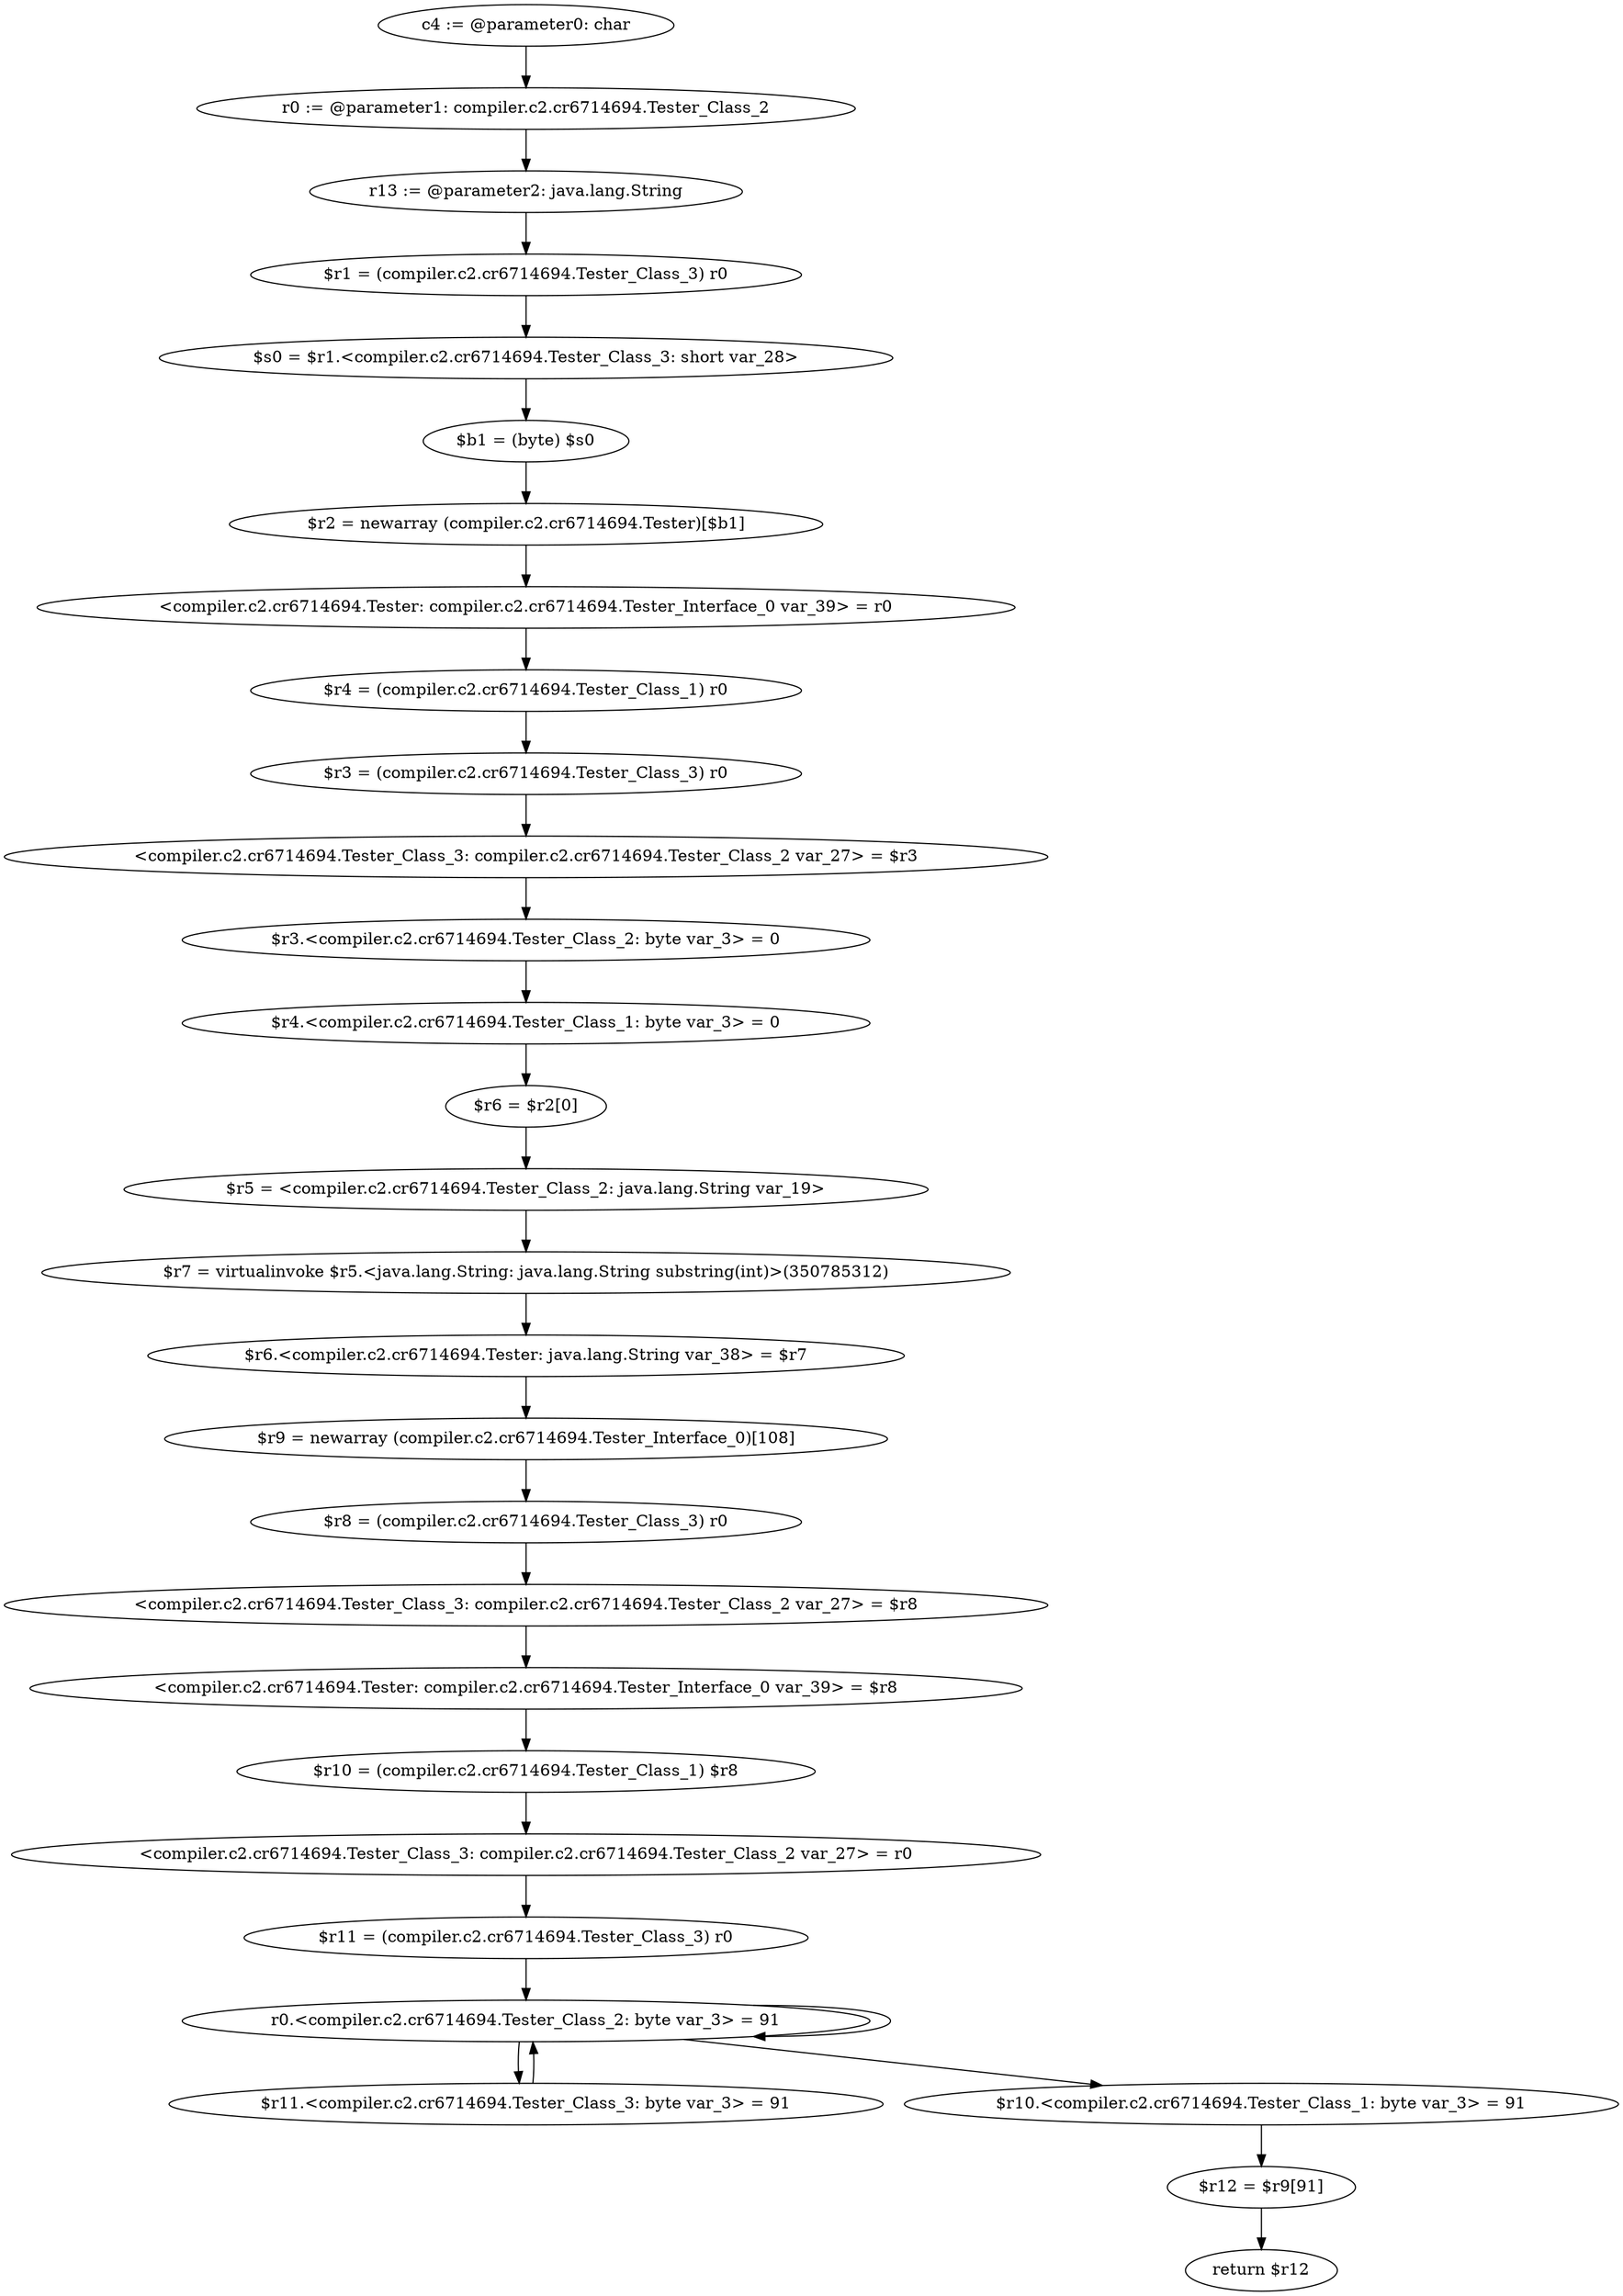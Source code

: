digraph "unitGraph" {
    "c4 := @parameter0: char"
    "r0 := @parameter1: compiler.c2.cr6714694.Tester_Class_2"
    "r13 := @parameter2: java.lang.String"
    "$r1 = (compiler.c2.cr6714694.Tester_Class_3) r0"
    "$s0 = $r1.<compiler.c2.cr6714694.Tester_Class_3: short var_28>"
    "$b1 = (byte) $s0"
    "$r2 = newarray (compiler.c2.cr6714694.Tester)[$b1]"
    "<compiler.c2.cr6714694.Tester: compiler.c2.cr6714694.Tester_Interface_0 var_39> = r0"
    "$r4 = (compiler.c2.cr6714694.Tester_Class_1) r0"
    "$r3 = (compiler.c2.cr6714694.Tester_Class_3) r0"
    "<compiler.c2.cr6714694.Tester_Class_3: compiler.c2.cr6714694.Tester_Class_2 var_27> = $r3"
    "$r3.<compiler.c2.cr6714694.Tester_Class_2: byte var_3> = 0"
    "$r4.<compiler.c2.cr6714694.Tester_Class_1: byte var_3> = 0"
    "$r6 = $r2[0]"
    "$r5 = <compiler.c2.cr6714694.Tester_Class_2: java.lang.String var_19>"
    "$r7 = virtualinvoke $r5.<java.lang.String: java.lang.String substring(int)>(350785312)"
    "$r6.<compiler.c2.cr6714694.Tester: java.lang.String var_38> = $r7"
    "$r9 = newarray (compiler.c2.cr6714694.Tester_Interface_0)[108]"
    "$r8 = (compiler.c2.cr6714694.Tester_Class_3) r0"
    "<compiler.c2.cr6714694.Tester_Class_3: compiler.c2.cr6714694.Tester_Class_2 var_27> = $r8"
    "<compiler.c2.cr6714694.Tester: compiler.c2.cr6714694.Tester_Interface_0 var_39> = $r8"
    "$r10 = (compiler.c2.cr6714694.Tester_Class_1) $r8"
    "<compiler.c2.cr6714694.Tester_Class_3: compiler.c2.cr6714694.Tester_Class_2 var_27> = r0"
    "$r11 = (compiler.c2.cr6714694.Tester_Class_3) r0"
    "r0.<compiler.c2.cr6714694.Tester_Class_2: byte var_3> = 91"
    "$r11.<compiler.c2.cr6714694.Tester_Class_3: byte var_3> = 91"
    "$r10.<compiler.c2.cr6714694.Tester_Class_1: byte var_3> = 91"
    "$r12 = $r9[91]"
    "return $r12"
    "c4 := @parameter0: char"->"r0 := @parameter1: compiler.c2.cr6714694.Tester_Class_2";
    "r0 := @parameter1: compiler.c2.cr6714694.Tester_Class_2"->"r13 := @parameter2: java.lang.String";
    "r13 := @parameter2: java.lang.String"->"$r1 = (compiler.c2.cr6714694.Tester_Class_3) r0";
    "$r1 = (compiler.c2.cr6714694.Tester_Class_3) r0"->"$s0 = $r1.<compiler.c2.cr6714694.Tester_Class_3: short var_28>";
    "$s0 = $r1.<compiler.c2.cr6714694.Tester_Class_3: short var_28>"->"$b1 = (byte) $s0";
    "$b1 = (byte) $s0"->"$r2 = newarray (compiler.c2.cr6714694.Tester)[$b1]";
    "$r2 = newarray (compiler.c2.cr6714694.Tester)[$b1]"->"<compiler.c2.cr6714694.Tester: compiler.c2.cr6714694.Tester_Interface_0 var_39> = r0";
    "<compiler.c2.cr6714694.Tester: compiler.c2.cr6714694.Tester_Interface_0 var_39> = r0"->"$r4 = (compiler.c2.cr6714694.Tester_Class_1) r0";
    "$r4 = (compiler.c2.cr6714694.Tester_Class_1) r0"->"$r3 = (compiler.c2.cr6714694.Tester_Class_3) r0";
    "$r3 = (compiler.c2.cr6714694.Tester_Class_3) r0"->"<compiler.c2.cr6714694.Tester_Class_3: compiler.c2.cr6714694.Tester_Class_2 var_27> = $r3";
    "<compiler.c2.cr6714694.Tester_Class_3: compiler.c2.cr6714694.Tester_Class_2 var_27> = $r3"->"$r3.<compiler.c2.cr6714694.Tester_Class_2: byte var_3> = 0";
    "$r3.<compiler.c2.cr6714694.Tester_Class_2: byte var_3> = 0"->"$r4.<compiler.c2.cr6714694.Tester_Class_1: byte var_3> = 0";
    "$r4.<compiler.c2.cr6714694.Tester_Class_1: byte var_3> = 0"->"$r6 = $r2[0]";
    "$r6 = $r2[0]"->"$r5 = <compiler.c2.cr6714694.Tester_Class_2: java.lang.String var_19>";
    "$r5 = <compiler.c2.cr6714694.Tester_Class_2: java.lang.String var_19>"->"$r7 = virtualinvoke $r5.<java.lang.String: java.lang.String substring(int)>(350785312)";
    "$r7 = virtualinvoke $r5.<java.lang.String: java.lang.String substring(int)>(350785312)"->"$r6.<compiler.c2.cr6714694.Tester: java.lang.String var_38> = $r7";
    "$r6.<compiler.c2.cr6714694.Tester: java.lang.String var_38> = $r7"->"$r9 = newarray (compiler.c2.cr6714694.Tester_Interface_0)[108]";
    "$r9 = newarray (compiler.c2.cr6714694.Tester_Interface_0)[108]"->"$r8 = (compiler.c2.cr6714694.Tester_Class_3) r0";
    "$r8 = (compiler.c2.cr6714694.Tester_Class_3) r0"->"<compiler.c2.cr6714694.Tester_Class_3: compiler.c2.cr6714694.Tester_Class_2 var_27> = $r8";
    "<compiler.c2.cr6714694.Tester_Class_3: compiler.c2.cr6714694.Tester_Class_2 var_27> = $r8"->"<compiler.c2.cr6714694.Tester: compiler.c2.cr6714694.Tester_Interface_0 var_39> = $r8";
    "<compiler.c2.cr6714694.Tester: compiler.c2.cr6714694.Tester_Interface_0 var_39> = $r8"->"$r10 = (compiler.c2.cr6714694.Tester_Class_1) $r8";
    "$r10 = (compiler.c2.cr6714694.Tester_Class_1) $r8"->"<compiler.c2.cr6714694.Tester_Class_3: compiler.c2.cr6714694.Tester_Class_2 var_27> = r0";
    "<compiler.c2.cr6714694.Tester_Class_3: compiler.c2.cr6714694.Tester_Class_2 var_27> = r0"->"$r11 = (compiler.c2.cr6714694.Tester_Class_3) r0";
    "$r11 = (compiler.c2.cr6714694.Tester_Class_3) r0"->"r0.<compiler.c2.cr6714694.Tester_Class_2: byte var_3> = 91";
    "r0.<compiler.c2.cr6714694.Tester_Class_2: byte var_3> = 91"->"r0.<compiler.c2.cr6714694.Tester_Class_2: byte var_3> = 91";
    "r0.<compiler.c2.cr6714694.Tester_Class_2: byte var_3> = 91"->"$r11.<compiler.c2.cr6714694.Tester_Class_3: byte var_3> = 91";
    "$r11.<compiler.c2.cr6714694.Tester_Class_3: byte var_3> = 91"->"r0.<compiler.c2.cr6714694.Tester_Class_2: byte var_3> = 91";
    "r0.<compiler.c2.cr6714694.Tester_Class_2: byte var_3> = 91"->"$r10.<compiler.c2.cr6714694.Tester_Class_1: byte var_3> = 91";
    "$r10.<compiler.c2.cr6714694.Tester_Class_1: byte var_3> = 91"->"$r12 = $r9[91]";
    "$r12 = $r9[91]"->"return $r12";
}
